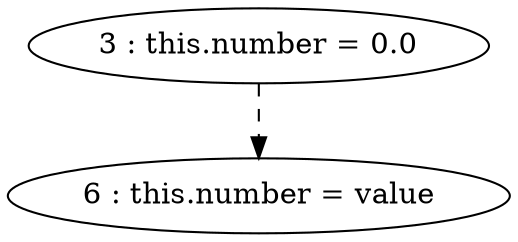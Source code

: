 digraph G {
"3 : this.number = 0.0"
"3 : this.number = 0.0" -> "6 : this.number = value" [style=dashed]
"6 : this.number = value"
}